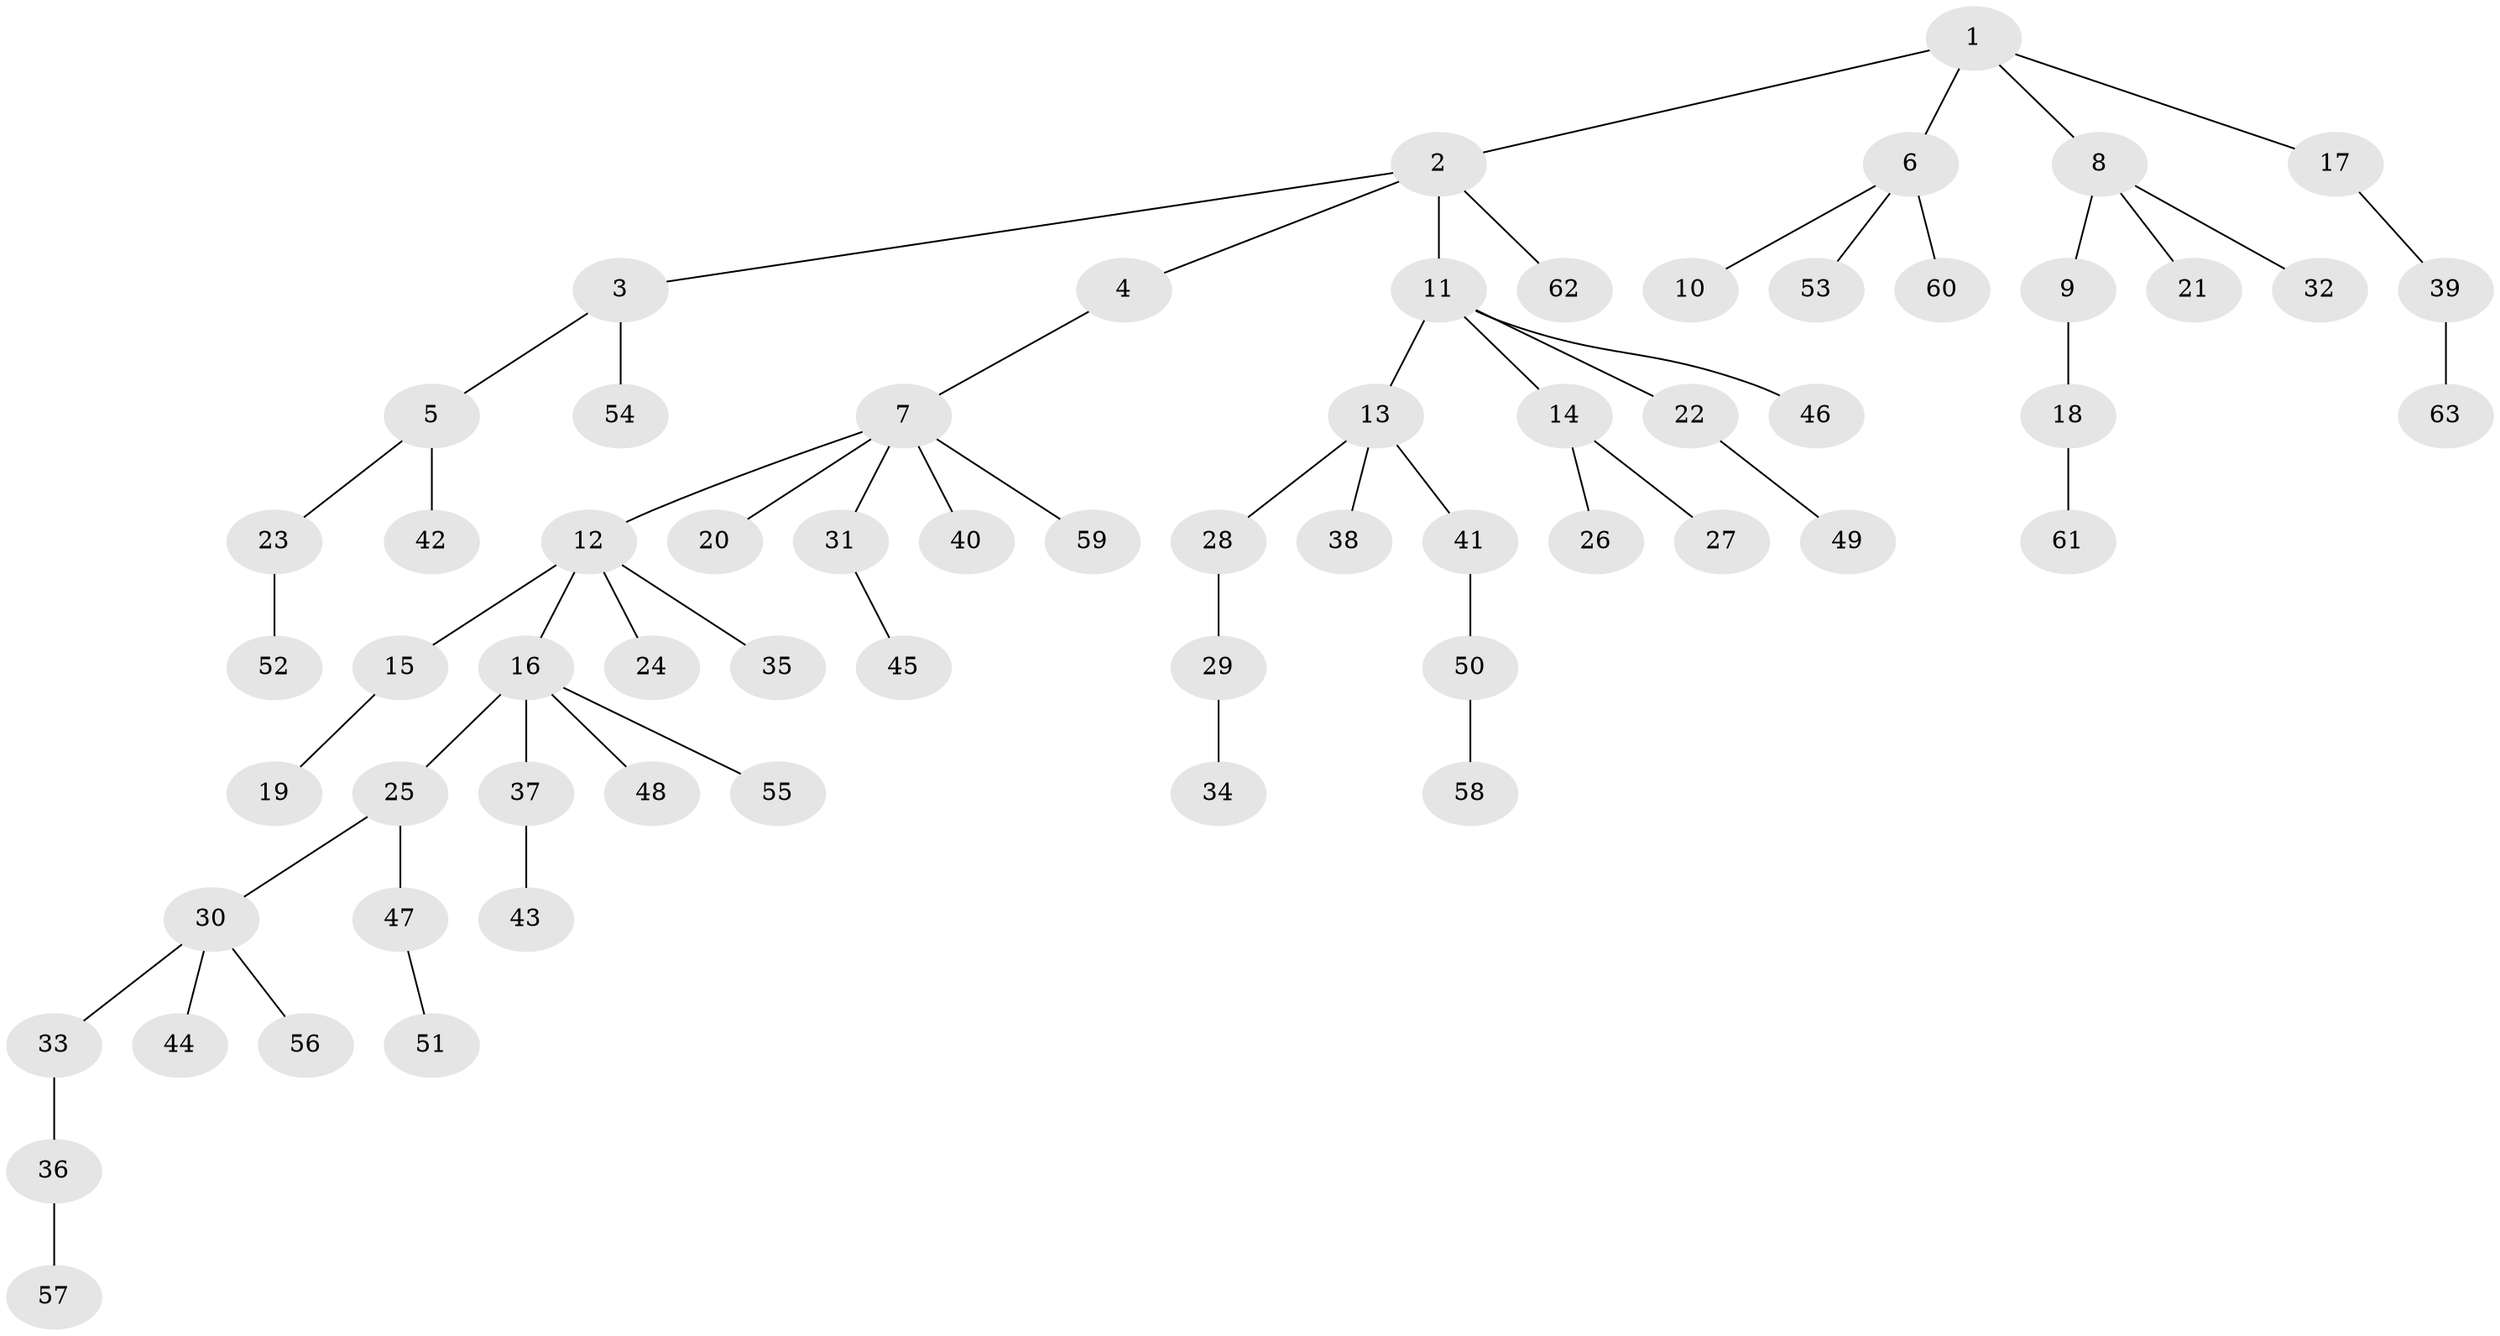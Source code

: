 // coarse degree distribution, {3: 0.21052631578947367, 1: 0.42105263157894735, 2: 0.3157894736842105, 4: 0.05263157894736842}
// Generated by graph-tools (version 1.1) at 2025/37/03/04/25 23:37:25]
// undirected, 63 vertices, 62 edges
graph export_dot {
  node [color=gray90,style=filled];
  1;
  2;
  3;
  4;
  5;
  6;
  7;
  8;
  9;
  10;
  11;
  12;
  13;
  14;
  15;
  16;
  17;
  18;
  19;
  20;
  21;
  22;
  23;
  24;
  25;
  26;
  27;
  28;
  29;
  30;
  31;
  32;
  33;
  34;
  35;
  36;
  37;
  38;
  39;
  40;
  41;
  42;
  43;
  44;
  45;
  46;
  47;
  48;
  49;
  50;
  51;
  52;
  53;
  54;
  55;
  56;
  57;
  58;
  59;
  60;
  61;
  62;
  63;
  1 -- 2;
  1 -- 6;
  1 -- 8;
  1 -- 17;
  2 -- 3;
  2 -- 4;
  2 -- 11;
  2 -- 62;
  3 -- 5;
  3 -- 54;
  4 -- 7;
  5 -- 23;
  5 -- 42;
  6 -- 10;
  6 -- 53;
  6 -- 60;
  7 -- 12;
  7 -- 20;
  7 -- 31;
  7 -- 40;
  7 -- 59;
  8 -- 9;
  8 -- 21;
  8 -- 32;
  9 -- 18;
  11 -- 13;
  11 -- 14;
  11 -- 22;
  11 -- 46;
  12 -- 15;
  12 -- 16;
  12 -- 24;
  12 -- 35;
  13 -- 28;
  13 -- 38;
  13 -- 41;
  14 -- 26;
  14 -- 27;
  15 -- 19;
  16 -- 25;
  16 -- 37;
  16 -- 48;
  16 -- 55;
  17 -- 39;
  18 -- 61;
  22 -- 49;
  23 -- 52;
  25 -- 30;
  25 -- 47;
  28 -- 29;
  29 -- 34;
  30 -- 33;
  30 -- 44;
  30 -- 56;
  31 -- 45;
  33 -- 36;
  36 -- 57;
  37 -- 43;
  39 -- 63;
  41 -- 50;
  47 -- 51;
  50 -- 58;
}
